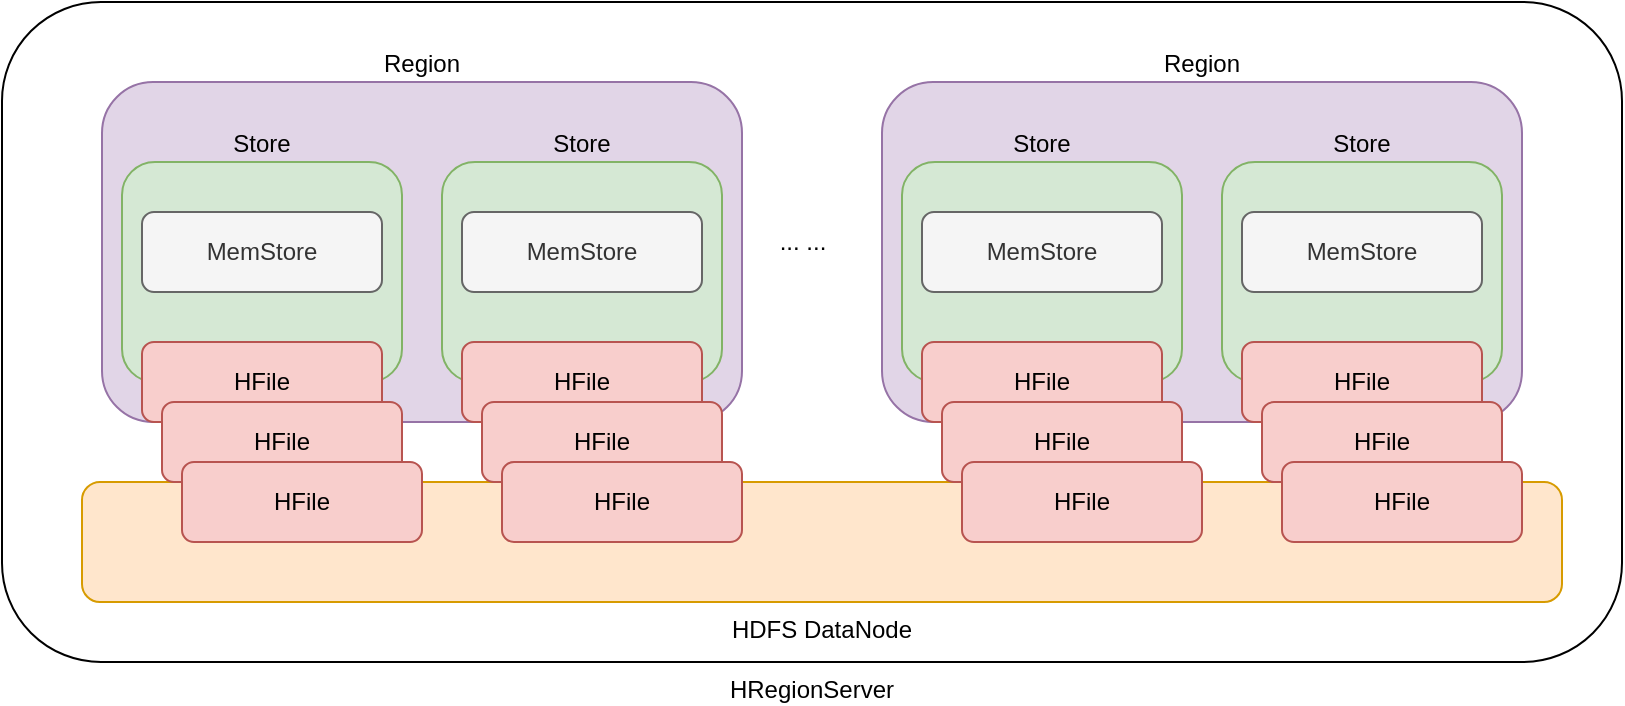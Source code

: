 <mxfile version="12.4.2" type="device" pages="1"><diagram id="R9QSrqE1AUavFLbI-1lS" name="第 1 页"><mxGraphModel dx="1186" dy="875" grid="1" gridSize="10" guides="1" tooltips="1" connect="1" arrows="1" fold="1" page="1" pageScale="1" pageWidth="827" pageHeight="1169" math="0" shadow="0"><root><mxCell id="0"/><mxCell id="1" parent="0"/><mxCell id="ahpSgEYAQJqvlrqKT1d4-1" value="HRegionServer" style="rounded=1;whiteSpace=wrap;html=1;labelPosition=center;verticalLabelPosition=bottom;align=center;verticalAlign=top;" vertex="1" parent="1"><mxGeometry x="160" y="100" width="810" height="330" as="geometry"/></mxCell><mxCell id="ahpSgEYAQJqvlrqKT1d4-3" value="HDFS DataNode" style="rounded=1;whiteSpace=wrap;html=1;fillColor=#ffe6cc;strokeColor=#d79b00;labelPosition=center;verticalLabelPosition=bottom;align=center;verticalAlign=top;" vertex="1" parent="1"><mxGeometry x="200" y="340" width="740" height="60" as="geometry"/></mxCell><mxCell id="ahpSgEYAQJqvlrqKT1d4-26" value="" style="group" vertex="1" connectable="0" parent="1"><mxGeometry x="210" y="140" width="320" height="230" as="geometry"/></mxCell><mxCell id="ahpSgEYAQJqvlrqKT1d4-4" value="Region" style="rounded=1;whiteSpace=wrap;html=1;labelPosition=center;verticalLabelPosition=top;align=center;verticalAlign=bottom;fillColor=#e1d5e7;strokeColor=#9673a6;" vertex="1" parent="ahpSgEYAQJqvlrqKT1d4-26"><mxGeometry width="320" height="170" as="geometry"/></mxCell><mxCell id="ahpSgEYAQJqvlrqKT1d4-17" value="" style="group" vertex="1" connectable="0" parent="ahpSgEYAQJqvlrqKT1d4-26"><mxGeometry x="10" y="40" width="150" height="190" as="geometry"/></mxCell><mxCell id="ahpSgEYAQJqvlrqKT1d4-6" value="Store" style="rounded=1;whiteSpace=wrap;html=1;labelPosition=center;verticalLabelPosition=top;align=center;verticalAlign=bottom;fillColor=#d5e8d4;strokeColor=#82b366;" vertex="1" parent="ahpSgEYAQJqvlrqKT1d4-17"><mxGeometry width="140" height="110" as="geometry"/></mxCell><mxCell id="ahpSgEYAQJqvlrqKT1d4-7" value="MemStore" style="rounded=1;whiteSpace=wrap;html=1;labelPosition=center;verticalLabelPosition=middle;align=center;verticalAlign=middle;fillColor=#f5f5f5;strokeColor=#666666;fontColor=#333333;" vertex="1" parent="ahpSgEYAQJqvlrqKT1d4-17"><mxGeometry x="10" y="25" width="120" height="40" as="geometry"/></mxCell><mxCell id="ahpSgEYAQJqvlrqKT1d4-13" value="HFile" style="rounded=1;whiteSpace=wrap;html=1;labelPosition=center;verticalLabelPosition=middle;align=center;verticalAlign=middle;fillColor=#f8cecc;strokeColor=#b85450;" vertex="1" parent="ahpSgEYAQJqvlrqKT1d4-17"><mxGeometry x="10" y="90" width="120" height="40" as="geometry"/></mxCell><mxCell id="ahpSgEYAQJqvlrqKT1d4-15" value="HFile" style="rounded=1;whiteSpace=wrap;html=1;labelPosition=center;verticalLabelPosition=middle;align=center;verticalAlign=middle;fillColor=#f8cecc;strokeColor=#b85450;" vertex="1" parent="ahpSgEYAQJqvlrqKT1d4-17"><mxGeometry x="20" y="120" width="120" height="40" as="geometry"/></mxCell><mxCell id="ahpSgEYAQJqvlrqKT1d4-16" value="HFile" style="rounded=1;whiteSpace=wrap;html=1;labelPosition=center;verticalLabelPosition=middle;align=center;verticalAlign=middle;fillColor=#f8cecc;strokeColor=#b85450;" vertex="1" parent="ahpSgEYAQJqvlrqKT1d4-17"><mxGeometry x="30" y="150" width="120" height="40" as="geometry"/></mxCell><mxCell id="ahpSgEYAQJqvlrqKT1d4-18" value="" style="group" vertex="1" connectable="0" parent="ahpSgEYAQJqvlrqKT1d4-26"><mxGeometry x="170" y="40" width="150" height="190" as="geometry"/></mxCell><mxCell id="ahpSgEYAQJqvlrqKT1d4-19" value="Store" style="rounded=1;whiteSpace=wrap;html=1;labelPosition=center;verticalLabelPosition=top;align=center;verticalAlign=bottom;fillColor=#d5e8d4;strokeColor=#82b366;" vertex="1" parent="ahpSgEYAQJqvlrqKT1d4-18"><mxGeometry width="140" height="110" as="geometry"/></mxCell><mxCell id="ahpSgEYAQJqvlrqKT1d4-20" value="MemStore" style="rounded=1;whiteSpace=wrap;html=1;labelPosition=center;verticalLabelPosition=middle;align=center;verticalAlign=middle;fillColor=#f5f5f5;strokeColor=#666666;fontColor=#333333;" vertex="1" parent="ahpSgEYAQJqvlrqKT1d4-18"><mxGeometry x="10" y="25" width="120" height="40" as="geometry"/></mxCell><mxCell id="ahpSgEYAQJqvlrqKT1d4-21" value="HFile" style="rounded=1;whiteSpace=wrap;html=1;labelPosition=center;verticalLabelPosition=middle;align=center;verticalAlign=middle;fillColor=#f8cecc;strokeColor=#b85450;" vertex="1" parent="ahpSgEYAQJqvlrqKT1d4-18"><mxGeometry x="10" y="90" width="120" height="40" as="geometry"/></mxCell><mxCell id="ahpSgEYAQJqvlrqKT1d4-22" value="HFile" style="rounded=1;whiteSpace=wrap;html=1;labelPosition=center;verticalLabelPosition=middle;align=center;verticalAlign=middle;fillColor=#f8cecc;strokeColor=#b85450;" vertex="1" parent="ahpSgEYAQJqvlrqKT1d4-18"><mxGeometry x="20" y="120" width="120" height="40" as="geometry"/></mxCell><mxCell id="ahpSgEYAQJqvlrqKT1d4-23" value="HFile" style="rounded=1;whiteSpace=wrap;html=1;labelPosition=center;verticalLabelPosition=middle;align=center;verticalAlign=middle;fillColor=#f8cecc;strokeColor=#b85450;" vertex="1" parent="ahpSgEYAQJqvlrqKT1d4-18"><mxGeometry x="30" y="150" width="120" height="40" as="geometry"/></mxCell><mxCell id="ahpSgEYAQJqvlrqKT1d4-27" value="" style="group" vertex="1" connectable="0" parent="1"><mxGeometry x="600" y="140" width="320" height="230" as="geometry"/></mxCell><mxCell id="ahpSgEYAQJqvlrqKT1d4-28" value="Region" style="rounded=1;whiteSpace=wrap;html=1;labelPosition=center;verticalLabelPosition=top;align=center;verticalAlign=bottom;fillColor=#e1d5e7;strokeColor=#9673a6;" vertex="1" parent="ahpSgEYAQJqvlrqKT1d4-27"><mxGeometry width="320" height="170" as="geometry"/></mxCell><mxCell id="ahpSgEYAQJqvlrqKT1d4-29" value="" style="group" vertex="1" connectable="0" parent="ahpSgEYAQJqvlrqKT1d4-27"><mxGeometry x="10" y="40" width="150" height="190" as="geometry"/></mxCell><mxCell id="ahpSgEYAQJqvlrqKT1d4-30" value="Store" style="rounded=1;whiteSpace=wrap;html=1;labelPosition=center;verticalLabelPosition=top;align=center;verticalAlign=bottom;fillColor=#d5e8d4;strokeColor=#82b366;" vertex="1" parent="ahpSgEYAQJqvlrqKT1d4-29"><mxGeometry width="140" height="110" as="geometry"/></mxCell><mxCell id="ahpSgEYAQJqvlrqKT1d4-31" value="MemStore" style="rounded=1;whiteSpace=wrap;html=1;labelPosition=center;verticalLabelPosition=middle;align=center;verticalAlign=middle;fillColor=#f5f5f5;strokeColor=#666666;fontColor=#333333;" vertex="1" parent="ahpSgEYAQJqvlrqKT1d4-29"><mxGeometry x="10" y="25" width="120" height="40" as="geometry"/></mxCell><mxCell id="ahpSgEYAQJqvlrqKT1d4-32" value="HFile" style="rounded=1;whiteSpace=wrap;html=1;labelPosition=center;verticalLabelPosition=middle;align=center;verticalAlign=middle;fillColor=#f8cecc;strokeColor=#b85450;" vertex="1" parent="ahpSgEYAQJqvlrqKT1d4-29"><mxGeometry x="10" y="90" width="120" height="40" as="geometry"/></mxCell><mxCell id="ahpSgEYAQJqvlrqKT1d4-33" value="HFile" style="rounded=1;whiteSpace=wrap;html=1;labelPosition=center;verticalLabelPosition=middle;align=center;verticalAlign=middle;fillColor=#f8cecc;strokeColor=#b85450;" vertex="1" parent="ahpSgEYAQJqvlrqKT1d4-29"><mxGeometry x="20" y="120" width="120" height="40" as="geometry"/></mxCell><mxCell id="ahpSgEYAQJqvlrqKT1d4-34" value="HFile" style="rounded=1;whiteSpace=wrap;html=1;labelPosition=center;verticalLabelPosition=middle;align=center;verticalAlign=middle;fillColor=#f8cecc;strokeColor=#b85450;" vertex="1" parent="ahpSgEYAQJqvlrqKT1d4-29"><mxGeometry x="30" y="150" width="120" height="40" as="geometry"/></mxCell><mxCell id="ahpSgEYAQJqvlrqKT1d4-35" value="" style="group" vertex="1" connectable="0" parent="ahpSgEYAQJqvlrqKT1d4-27"><mxGeometry x="170" y="40" width="150" height="190" as="geometry"/></mxCell><mxCell id="ahpSgEYAQJqvlrqKT1d4-36" value="Store" style="rounded=1;whiteSpace=wrap;html=1;labelPosition=center;verticalLabelPosition=top;align=center;verticalAlign=bottom;fillColor=#d5e8d4;strokeColor=#82b366;" vertex="1" parent="ahpSgEYAQJqvlrqKT1d4-35"><mxGeometry width="140" height="110" as="geometry"/></mxCell><mxCell id="ahpSgEYAQJqvlrqKT1d4-37" value="MemStore" style="rounded=1;whiteSpace=wrap;html=1;labelPosition=center;verticalLabelPosition=middle;align=center;verticalAlign=middle;fillColor=#f5f5f5;strokeColor=#666666;fontColor=#333333;" vertex="1" parent="ahpSgEYAQJqvlrqKT1d4-35"><mxGeometry x="10" y="25" width="120" height="40" as="geometry"/></mxCell><mxCell id="ahpSgEYAQJqvlrqKT1d4-38" value="HFile" style="rounded=1;whiteSpace=wrap;html=1;labelPosition=center;verticalLabelPosition=middle;align=center;verticalAlign=middle;fillColor=#f8cecc;strokeColor=#b85450;" vertex="1" parent="ahpSgEYAQJqvlrqKT1d4-35"><mxGeometry x="10" y="90" width="120" height="40" as="geometry"/></mxCell><mxCell id="ahpSgEYAQJqvlrqKT1d4-39" value="HFile" style="rounded=1;whiteSpace=wrap;html=1;labelPosition=center;verticalLabelPosition=middle;align=center;verticalAlign=middle;fillColor=#f8cecc;strokeColor=#b85450;" vertex="1" parent="ahpSgEYAQJqvlrqKT1d4-35"><mxGeometry x="20" y="120" width="120" height="40" as="geometry"/></mxCell><mxCell id="ahpSgEYAQJqvlrqKT1d4-40" value="HFile" style="rounded=1;whiteSpace=wrap;html=1;labelPosition=center;verticalLabelPosition=middle;align=center;verticalAlign=middle;fillColor=#f8cecc;strokeColor=#b85450;" vertex="1" parent="ahpSgEYAQJqvlrqKT1d4-35"><mxGeometry x="30" y="150" width="120" height="40" as="geometry"/></mxCell><mxCell id="ahpSgEYAQJqvlrqKT1d4-41" value="... ..." style="text;html=1;align=center;verticalAlign=middle;resizable=0;points=[];;autosize=1;" vertex="1" parent="1"><mxGeometry x="540" y="210" width="40" height="20" as="geometry"/></mxCell></root></mxGraphModel></diagram></mxfile>